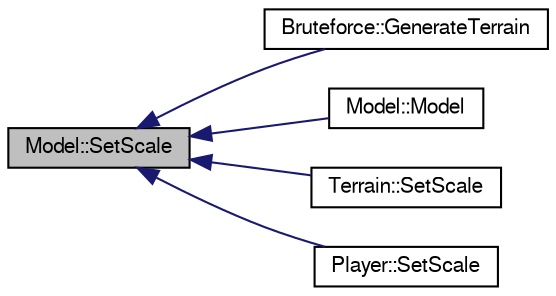 digraph G
{
  bgcolor="transparent";
  edge [fontname="FreeSans",fontsize=10,labelfontname="FreeSans",labelfontsize=10];
  node [fontname="FreeSans",fontsize=10,shape=record];
  rankdir=LR;
  Node1 [label="Model::SetScale",height=0.2,width=0.4,color="black", fillcolor="grey75", style="filled" fontcolor="black"];
  Node1 -> Node2 [dir=back,color="midnightblue",fontsize=10,style="solid"];
  Node2 [label="Bruteforce::GenerateTerrain",height=0.2,width=0.4,color="black",URL="$class_bruteforce.html#910463356742edd6703a19b46f4ed359",tooltip="Generates the terrain."];
  Node1 -> Node3 [dir=back,color="midnightblue",fontsize=10,style="solid"];
  Node3 [label="Model::Model",height=0.2,width=0.4,color="black",URL="$class_model.html#e3b375de5f6df4faf74a95d64748e048",tooltip="Constructor."];
  Node1 -> Node4 [dir=back,color="midnightblue",fontsize=10,style="solid"];
  Node4 [label="Terrain::SetScale",height=0.2,width=0.4,color="black",URL="$class_terrain.html#ebecef9a3ffd4cedb898013e7087ec58",tooltip="Sets the terrains scale."];
  Node1 -> Node5 [dir=back,color="midnightblue",fontsize=10,style="solid"];
  Node5 [label="Player::SetScale",height=0.2,width=0.4,color="black",URL="$class_player.html#454ad879bdf9073c89b1055647e6f8c6",tooltip="Sets the scale."];
}
